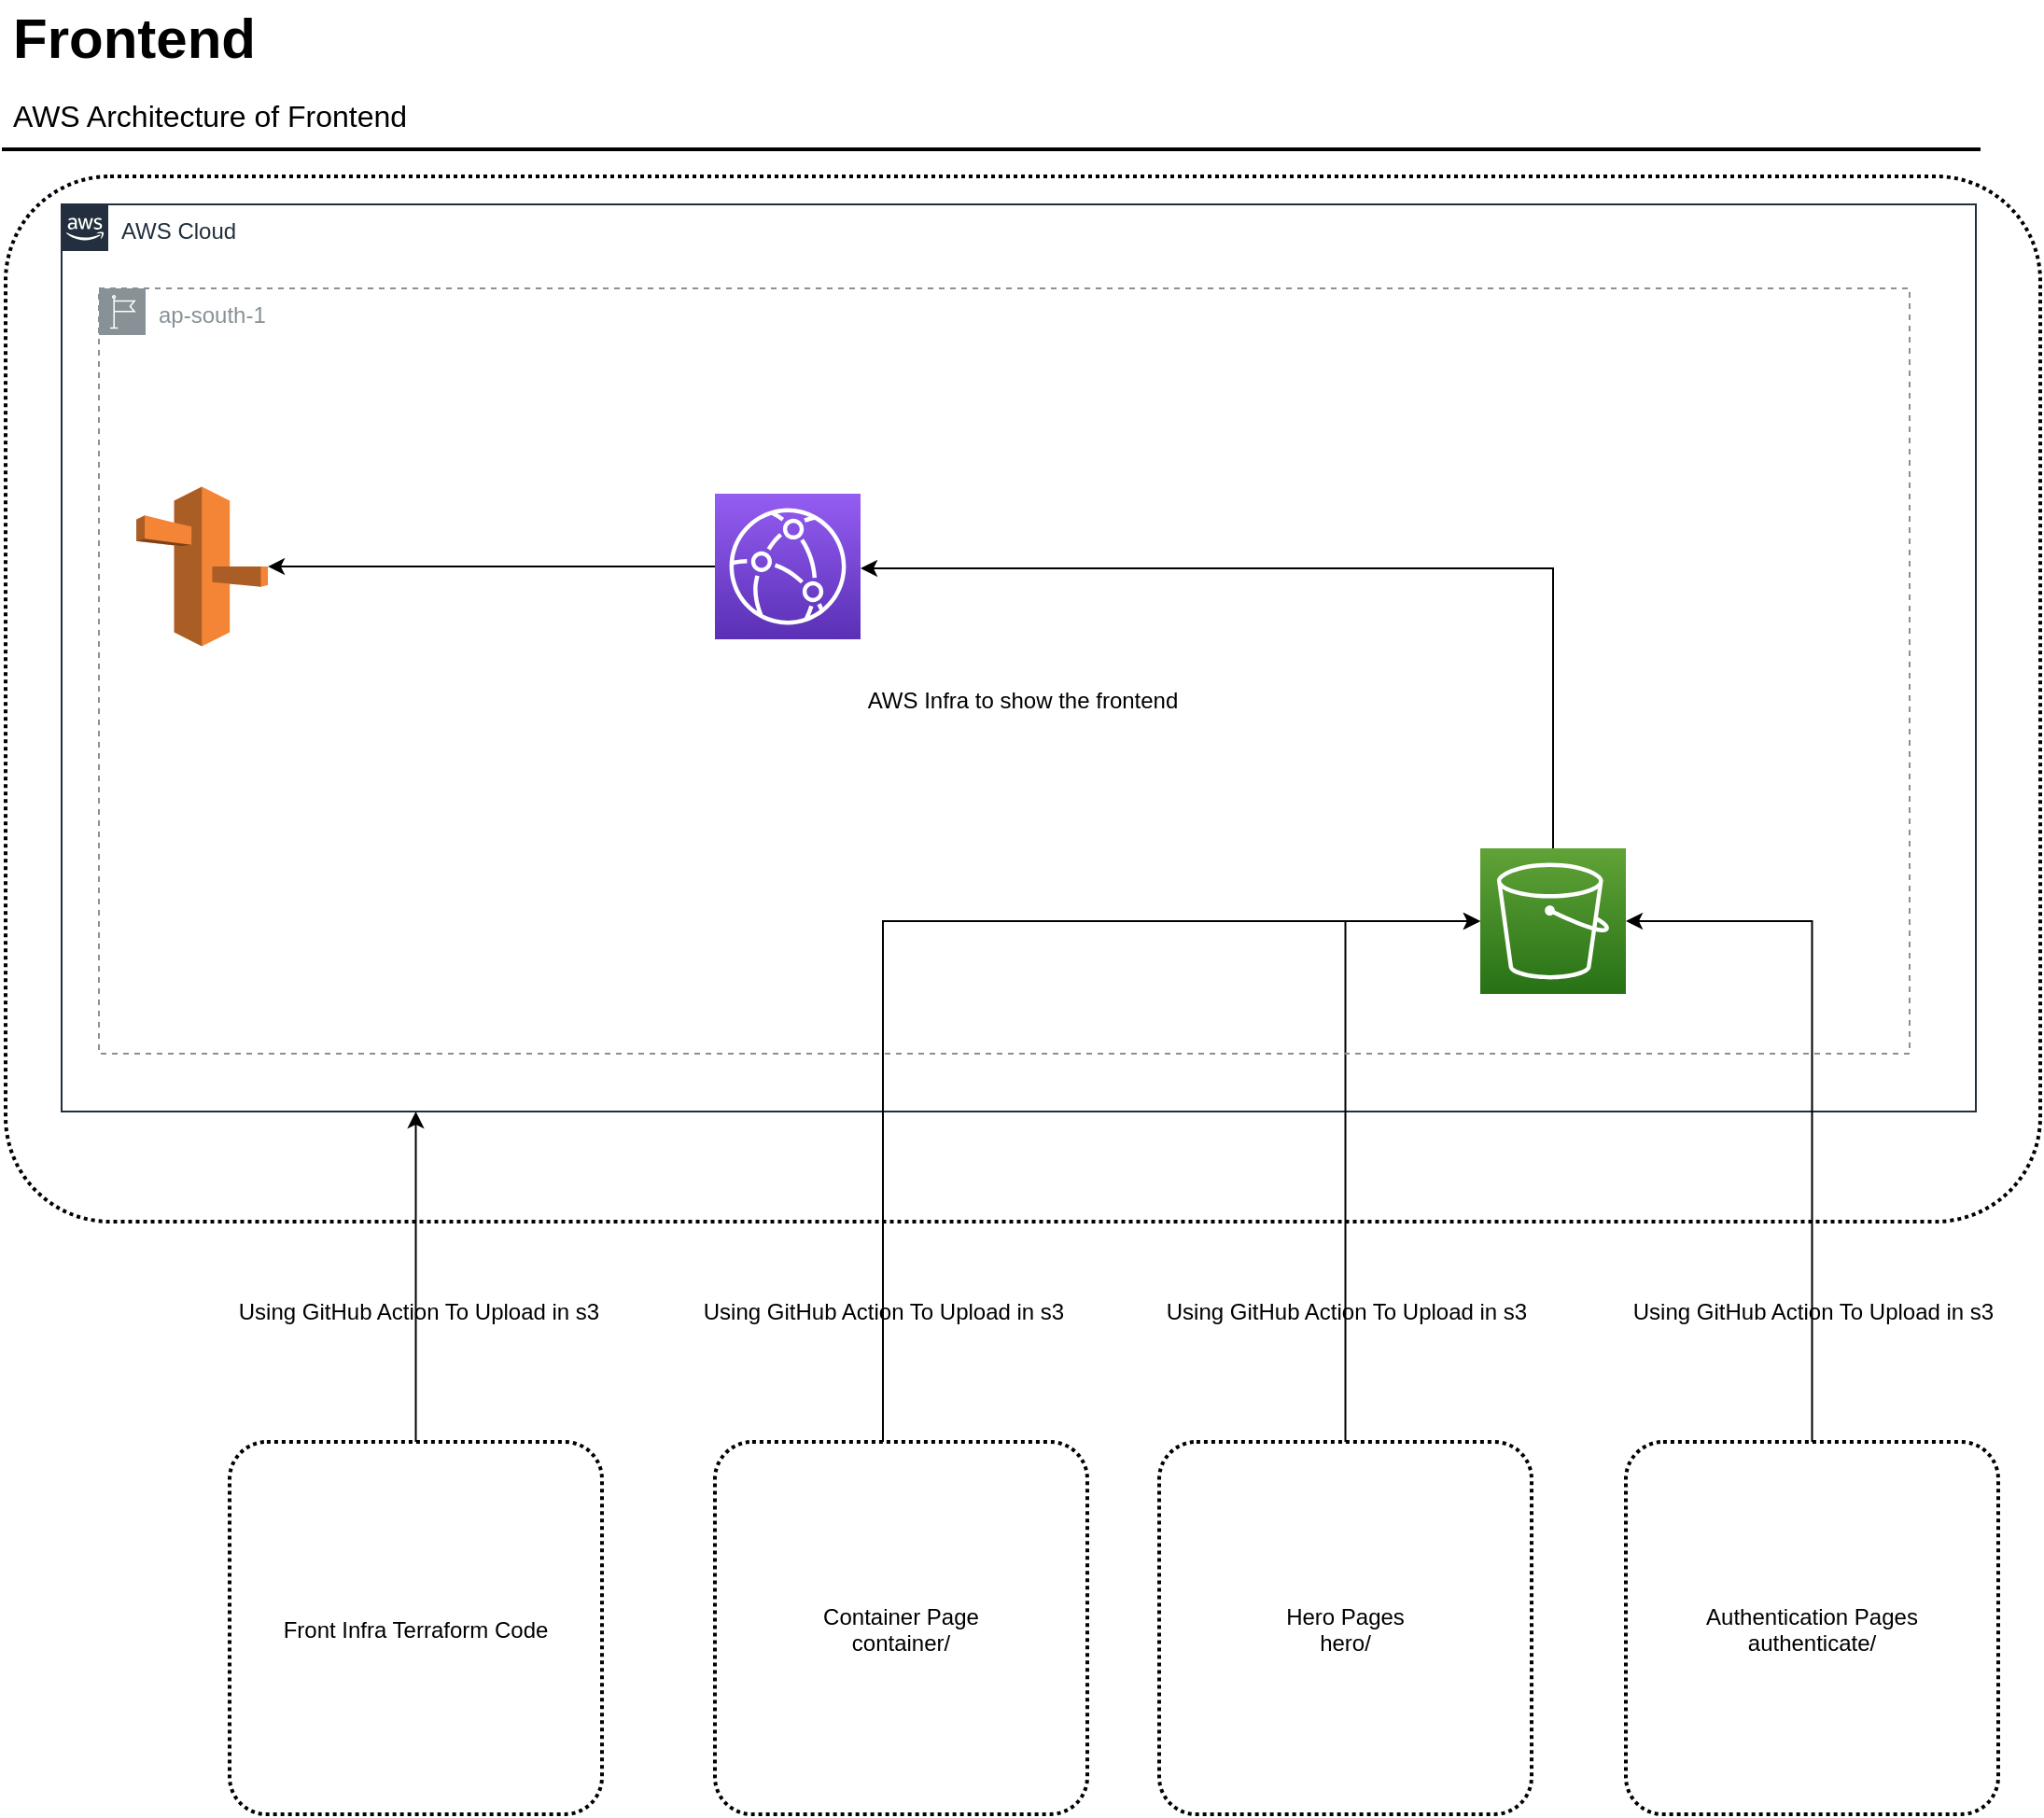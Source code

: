 <mxfile version="21.1.8" type="github">
  <diagram id="Ht1M8jgEwFfnCIfOTk4-" name="Page-1">
    <mxGraphModel dx="1986" dy="1107" grid="1" gridSize="10" guides="1" tooltips="1" connect="1" arrows="1" fold="1" page="1" pageScale="1" pageWidth="827" pageHeight="1169" math="0" shadow="0">
      <root>
        <mxCell id="0" />
        <mxCell id="1" parent="0" />
        <mxCell id="UEzPUAAOIrF-is8g5C7q-2" value="AWS Cloud" style="points=[[0,0],[0.25,0],[0.5,0],[0.75,0],[1,0],[1,0.25],[1,0.5],[1,0.75],[1,1],[0.75,1],[0.5,1],[0.25,1],[0,1],[0,0.75],[0,0.5],[0,0.25]];outlineConnect=0;gradientColor=none;html=1;whiteSpace=wrap;fontSize=12;fontStyle=0;shape=mxgraph.aws4.group;grIcon=mxgraph.aws4.group_aws_cloud_alt;strokeColor=#232F3E;fillColor=none;verticalAlign=top;align=left;spacingLeft=30;fontColor=#232F3E;dashed=0;container=1;pointerEvents=0;collapsible=0;recursiveResize=0;" parent="1" vertex="1">
          <mxGeometry x="212" y="189.5" width="1025.5" height="486" as="geometry" />
        </mxCell>
        <mxCell id="tkfGIVQJVNPWEHhbewNU-13" style="edgeStyle=orthogonalEdgeStyle;rounded=0;orthogonalLoop=1;jettySize=auto;html=1;" edge="1" parent="UEzPUAAOIrF-is8g5C7q-2" source="tkfGIVQJVNPWEHhbewNU-3" target="tkfGIVQJVNPWEHhbewNU-4">
          <mxGeometry relative="1" as="geometry" />
        </mxCell>
        <mxCell id="tkfGIVQJVNPWEHhbewNU-3" value="" style="sketch=0;points=[[0,0,0],[0.25,0,0],[0.5,0,0],[0.75,0,0],[1,0,0],[0,1,0],[0.25,1,0],[0.5,1,0],[0.75,1,0],[1,1,0],[0,0.25,0],[0,0.5,0],[0,0.75,0],[1,0.25,0],[1,0.5,0],[1,0.75,0]];outlineConnect=0;fontColor=#232F3E;gradientColor=#945DF2;gradientDirection=north;fillColor=#5A30B5;strokeColor=#ffffff;dashed=0;verticalLabelPosition=bottom;verticalAlign=top;align=center;html=1;fontSize=12;fontStyle=0;aspect=fixed;shape=mxgraph.aws4.resourceIcon;resIcon=mxgraph.aws4.cloudfront;" vertex="1" parent="UEzPUAAOIrF-is8g5C7q-2">
          <mxGeometry x="350" y="155" width="78" height="78" as="geometry" />
        </mxCell>
        <mxCell id="tkfGIVQJVNPWEHhbewNU-11" style="edgeStyle=orthogonalEdgeStyle;rounded=0;orthogonalLoop=1;jettySize=auto;html=1;" edge="1" parent="UEzPUAAOIrF-is8g5C7q-2" source="tkfGIVQJVNPWEHhbewNU-1" target="tkfGIVQJVNPWEHhbewNU-3">
          <mxGeometry relative="1" as="geometry">
            <Array as="points">
              <mxPoint x="799" y="195" />
            </Array>
          </mxGeometry>
        </mxCell>
        <mxCell id="tkfGIVQJVNPWEHhbewNU-1" value="" style="sketch=0;points=[[0,0,0],[0.25,0,0],[0.5,0,0],[0.75,0,0],[1,0,0],[0,1,0],[0.25,1,0],[0.5,1,0],[0.75,1,0],[1,1,0],[0,0.25,0],[0,0.5,0],[0,0.75,0],[1,0.25,0],[1,0.5,0],[1,0.75,0]];outlineConnect=0;fontColor=#232F3E;gradientColor=#60A337;gradientDirection=north;fillColor=#277116;strokeColor=#ffffff;dashed=0;verticalLabelPosition=bottom;verticalAlign=top;align=center;html=1;fontSize=12;fontStyle=0;aspect=fixed;shape=mxgraph.aws4.resourceIcon;resIcon=mxgraph.aws4.s3;" vertex="1" parent="UEzPUAAOIrF-is8g5C7q-2">
          <mxGeometry x="760" y="345" width="78" height="78" as="geometry" />
        </mxCell>
        <mxCell id="tkfGIVQJVNPWEHhbewNU-4" value="" style="outlineConnect=0;dashed=0;verticalLabelPosition=bottom;verticalAlign=top;align=center;html=1;shape=mxgraph.aws3.route_53;fillColor=#F58536;gradientColor=none;" vertex="1" parent="UEzPUAAOIrF-is8g5C7q-2">
          <mxGeometry x="40" y="151.25" width="70.5" height="85.5" as="geometry" />
        </mxCell>
        <mxCell id="-QjtrjUzRDEMRZ5MF8oH-47" value="Frontend" style="text;html=1;resizable=0;points=[];autosize=1;align=left;verticalAlign=top;spacingTop=-4;fontSize=30;fontStyle=1" parent="1" vertex="1">
          <mxGeometry x="184" y="80" width="150" height="40" as="geometry" />
        </mxCell>
        <mxCell id="-QjtrjUzRDEMRZ5MF8oH-48" value="AWS Architecture of Frontend&amp;nbsp;" style="text;html=1;resizable=0;points=[];autosize=1;align=left;verticalAlign=top;spacingTop=-4;fontSize=16" parent="1" vertex="1">
          <mxGeometry x="184" y="130" width="240" height="30" as="geometry" />
        </mxCell>
        <mxCell id="SCVMTBWpLvtzJIhz15lM-1" value="" style="line;strokeWidth=2;html=1;fontSize=14;" parent="1" vertex="1">
          <mxGeometry x="180" y="155" width="1060" height="10" as="geometry" />
        </mxCell>
        <mxCell id="tkfGIVQJVNPWEHhbewNU-2" value="" style="shape=image;html=1;verticalAlign=top;verticalLabelPosition=bottom;labelBackgroundColor=#ffffff;imageAspect=0;aspect=fixed;image=https://cdn4.iconfinder.com/data/icons/ionicons/512/icon-social-github-128.png" vertex="1" parent="1">
          <mxGeometry x="1121.5" y="862.5" width="78" height="78" as="geometry" />
        </mxCell>
        <mxCell id="tkfGIVQJVNPWEHhbewNU-5" value="" style="shape=image;html=1;verticalAlign=top;verticalLabelPosition=bottom;labelBackgroundColor=#ffffff;imageAspect=0;aspect=fixed;image=https://cdn4.iconfinder.com/data/icons/ionicons/512/icon-social-github-128.png" vertex="1" parent="1">
          <mxGeometry x="882" y="862.5" width="78" height="78" as="geometry" />
        </mxCell>
        <mxCell id="tkfGIVQJVNPWEHhbewNU-9" style="edgeStyle=orthogonalEdgeStyle;rounded=0;orthogonalLoop=1;jettySize=auto;html=1;entryX=0;entryY=0.5;entryDx=0;entryDy=0;entryPerimeter=0;" edge="1" parent="1" source="tkfGIVQJVNPWEHhbewNU-7" target="tkfGIVQJVNPWEHhbewNU-1">
          <mxGeometry relative="1" as="geometry" />
        </mxCell>
        <mxCell id="tkfGIVQJVNPWEHhbewNU-7" value="Hero Pages&#xa;hero/" style="rounded=1;arcSize=10;dashed=1;fillColor=none;gradientColor=none;dashPattern=1 1;strokeWidth=2;" vertex="1" parent="1">
          <mxGeometry x="800" y="852.5" width="199.5" height="199.5" as="geometry" />
        </mxCell>
        <mxCell id="tkfGIVQJVNPWEHhbewNU-10" style="edgeStyle=orthogonalEdgeStyle;rounded=0;orthogonalLoop=1;jettySize=auto;html=1;entryX=1;entryY=0.5;entryDx=0;entryDy=0;entryPerimeter=0;" edge="1" parent="1" source="tkfGIVQJVNPWEHhbewNU-8" target="tkfGIVQJVNPWEHhbewNU-1">
          <mxGeometry relative="1" as="geometry" />
        </mxCell>
        <mxCell id="tkfGIVQJVNPWEHhbewNU-8" value="Authentication Pages&#xa;authenticate/" style="rounded=1;arcSize=10;dashed=1;fillColor=none;gradientColor=none;dashPattern=1 1;strokeWidth=2;" vertex="1" parent="1">
          <mxGeometry x="1050" y="852.5" width="199.5" height="199.5" as="geometry" />
        </mxCell>
        <mxCell id="tkfGIVQJVNPWEHhbewNU-14" value="" style="shape=image;html=1;verticalAlign=top;verticalLabelPosition=bottom;labelBackgroundColor=#ffffff;imageAspect=0;aspect=fixed;image=https://cdn4.iconfinder.com/data/icons/ionicons/512/icon-social-github-128.png" vertex="1" parent="1">
          <mxGeometry x="644" y="862.5" width="70" height="70" as="geometry" />
        </mxCell>
        <mxCell id="tkfGIVQJVNPWEHhbewNU-16" style="edgeStyle=orthogonalEdgeStyle;rounded=0;orthogonalLoop=1;jettySize=auto;html=1;" edge="1" parent="1" source="tkfGIVQJVNPWEHhbewNU-15" target="tkfGIVQJVNPWEHhbewNU-1">
          <mxGeometry relative="1" as="geometry">
            <Array as="points">
              <mxPoint x="652" y="573.5" />
            </Array>
          </mxGeometry>
        </mxCell>
        <mxCell id="tkfGIVQJVNPWEHhbewNU-15" value="Container Page&#xa;container/" style="rounded=1;arcSize=10;dashed=1;fillColor=none;gradientColor=none;dashPattern=1 1;strokeWidth=2;" vertex="1" parent="1">
          <mxGeometry x="562" y="852.5" width="199.5" height="199.5" as="geometry" />
        </mxCell>
        <mxCell id="tkfGIVQJVNPWEHhbewNU-17" value="ap-south-1" style="sketch=0;outlineConnect=0;gradientColor=none;html=1;whiteSpace=wrap;fontSize=12;fontStyle=0;shape=mxgraph.aws4.group;grIcon=mxgraph.aws4.group_region;strokeColor=#879196;fillColor=none;verticalAlign=top;align=left;spacingLeft=30;fontColor=#879196;dashed=1;" vertex="1" parent="1">
          <mxGeometry x="232" y="234.5" width="970" height="410" as="geometry" />
        </mxCell>
        <mxCell id="tkfGIVQJVNPWEHhbewNU-18" value="" style="shape=image;html=1;verticalAlign=top;verticalLabelPosition=bottom;labelBackgroundColor=#ffffff;imageAspect=0;aspect=fixed;image=https://cdn4.iconfinder.com/data/icons/ionicons/512/icon-social-github-128.png" vertex="1" parent="1">
          <mxGeometry x="372" y="872.5" width="62" height="62" as="geometry" />
        </mxCell>
        <mxCell id="tkfGIVQJVNPWEHhbewNU-21" style="edgeStyle=orthogonalEdgeStyle;rounded=0;orthogonalLoop=1;jettySize=auto;html=1;" edge="1" parent="1" source="tkfGIVQJVNPWEHhbewNU-19" target="UEzPUAAOIrF-is8g5C7q-2">
          <mxGeometry relative="1" as="geometry">
            <mxPoint x="421.75" y="684.5" as="targetPoint" />
            <Array as="points">
              <mxPoint x="392" y="674.5" />
              <mxPoint x="392" y="674.5" />
            </Array>
          </mxGeometry>
        </mxCell>
        <mxCell id="tkfGIVQJVNPWEHhbewNU-19" value="Front Infra Terraform Code" style="rounded=1;arcSize=10;dashed=1;fillColor=none;gradientColor=none;dashPattern=1 1;strokeWidth=2;" vertex="1" parent="1">
          <mxGeometry x="302" y="852.5" width="199.5" height="199.5" as="geometry" />
        </mxCell>
        <mxCell id="tkfGIVQJVNPWEHhbewNU-20" value="" style="shape=image;verticalLabelPosition=bottom;labelBackgroundColor=default;verticalAlign=top;aspect=fixed;imageAspect=0;image=https://www.aviator.co/blog/wp-content/uploads/2023/01/terraform.png;" vertex="1" parent="1">
          <mxGeometry x="304" y="972.5" width="90" height="67.5" as="geometry" />
        </mxCell>
        <mxCell id="tkfGIVQJVNPWEHhbewNU-22" value="" style="shape=image;verticalLabelPosition=bottom;labelBackgroundColor=default;verticalAlign=top;aspect=fixed;imageAspect=0;image=https://www.aviator.co/blog/wp-content/uploads/2023/01/terraform.png;" vertex="1" parent="1">
          <mxGeometry x="212" y="684.5" width="70" height="52.5" as="geometry" />
        </mxCell>
        <mxCell id="tkfGIVQJVNPWEHhbewNU-23" value="AWS Infra to show the frontend" style="rounded=1;arcSize=10;dashed=1;fillColor=none;gradientColor=none;dashPattern=1 1;strokeWidth=2;" vertex="1" parent="1">
          <mxGeometry x="182" y="174.5" width="1090" height="560" as="geometry" />
        </mxCell>
        <mxCell id="tkfGIVQJVNPWEHhbewNU-24" value="Using GitHub Action To Upload in s3" style="text;html=1;align=center;verticalAlign=middle;resizable=0;points=[];autosize=1;strokeColor=none;fillColor=none;" vertex="1" parent="1">
          <mxGeometry x="1039.75" y="768" width="220" height="30" as="geometry" />
        </mxCell>
        <mxCell id="tkfGIVQJVNPWEHhbewNU-25" value="Using GitHub Action To Upload in s3" style="text;html=1;align=center;verticalAlign=middle;resizable=0;points=[];autosize=1;strokeColor=none;fillColor=none;" vertex="1" parent="1">
          <mxGeometry x="541.5" y="768" width="220" height="30" as="geometry" />
        </mxCell>
        <mxCell id="tkfGIVQJVNPWEHhbewNU-26" value="Using GitHub Action To Upload in s3" style="text;html=1;align=center;verticalAlign=middle;resizable=0;points=[];autosize=1;strokeColor=none;fillColor=none;" vertex="1" parent="1">
          <mxGeometry x="789.75" y="768" width="220" height="30" as="geometry" />
        </mxCell>
        <mxCell id="tkfGIVQJVNPWEHhbewNU-29" value="Using GitHub Action To Upload in s3" style="text;html=1;align=center;verticalAlign=middle;resizable=0;points=[];autosize=1;strokeColor=none;fillColor=none;" vertex="1" parent="1">
          <mxGeometry x="293" y="768" width="220" height="30" as="geometry" />
        </mxCell>
      </root>
    </mxGraphModel>
  </diagram>
</mxfile>
